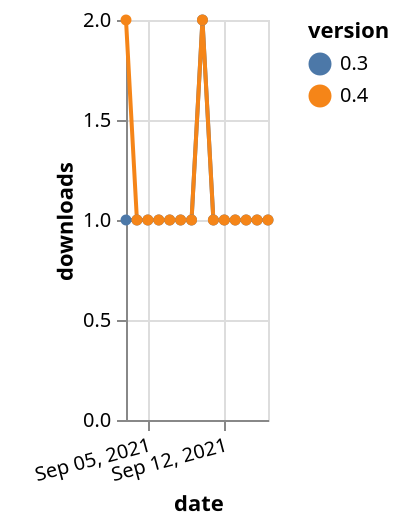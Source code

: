 {"$schema": "https://vega.github.io/schema/vega-lite/v5.json", "description": "A simple bar chart with embedded data.", "data": {"values": [{"date": "2021-09-03", "total": 138, "delta": 1, "version": "0.3"}, {"date": "2021-09-04", "total": 139, "delta": 1, "version": "0.3"}, {"date": "2021-09-05", "total": 140, "delta": 1, "version": "0.3"}, {"date": "2021-09-06", "total": 141, "delta": 1, "version": "0.3"}, {"date": "2021-09-07", "total": 142, "delta": 1, "version": "0.3"}, {"date": "2021-09-08", "total": 143, "delta": 1, "version": "0.3"}, {"date": "2021-09-09", "total": 144, "delta": 1, "version": "0.3"}, {"date": "2021-09-10", "total": 146, "delta": 2, "version": "0.3"}, {"date": "2021-09-11", "total": 147, "delta": 1, "version": "0.3"}, {"date": "2021-09-12", "total": 148, "delta": 1, "version": "0.3"}, {"date": "2021-09-13", "total": 149, "delta": 1, "version": "0.3"}, {"date": "2021-09-14", "total": 150, "delta": 1, "version": "0.3"}, {"date": "2021-09-15", "total": 151, "delta": 1, "version": "0.3"}, {"date": "2021-09-16", "total": 152, "delta": 1, "version": "0.3"}, {"date": "2021-09-03", "total": 66, "delta": 2, "version": "0.4"}, {"date": "2021-09-04", "total": 67, "delta": 1, "version": "0.4"}, {"date": "2021-09-05", "total": 68, "delta": 1, "version": "0.4"}, {"date": "2021-09-06", "total": 69, "delta": 1, "version": "0.4"}, {"date": "2021-09-07", "total": 70, "delta": 1, "version": "0.4"}, {"date": "2021-09-08", "total": 71, "delta": 1, "version": "0.4"}, {"date": "2021-09-09", "total": 72, "delta": 1, "version": "0.4"}, {"date": "2021-09-10", "total": 74, "delta": 2, "version": "0.4"}, {"date": "2021-09-11", "total": 75, "delta": 1, "version": "0.4"}, {"date": "2021-09-12", "total": 76, "delta": 1, "version": "0.4"}, {"date": "2021-09-13", "total": 77, "delta": 1, "version": "0.4"}, {"date": "2021-09-14", "total": 78, "delta": 1, "version": "0.4"}, {"date": "2021-09-15", "total": 79, "delta": 1, "version": "0.4"}, {"date": "2021-09-16", "total": 80, "delta": 1, "version": "0.4"}]}, "width": "container", "mark": {"type": "line", "point": {"filled": true}}, "encoding": {"x": {"field": "date", "type": "temporal", "timeUnit": "yearmonthdate", "title": "date", "axis": {"labelAngle": -15}}, "y": {"field": "delta", "type": "quantitative", "title": "downloads"}, "color": {"field": "version", "type": "nominal"}, "tooltip": {"field": "delta"}}}